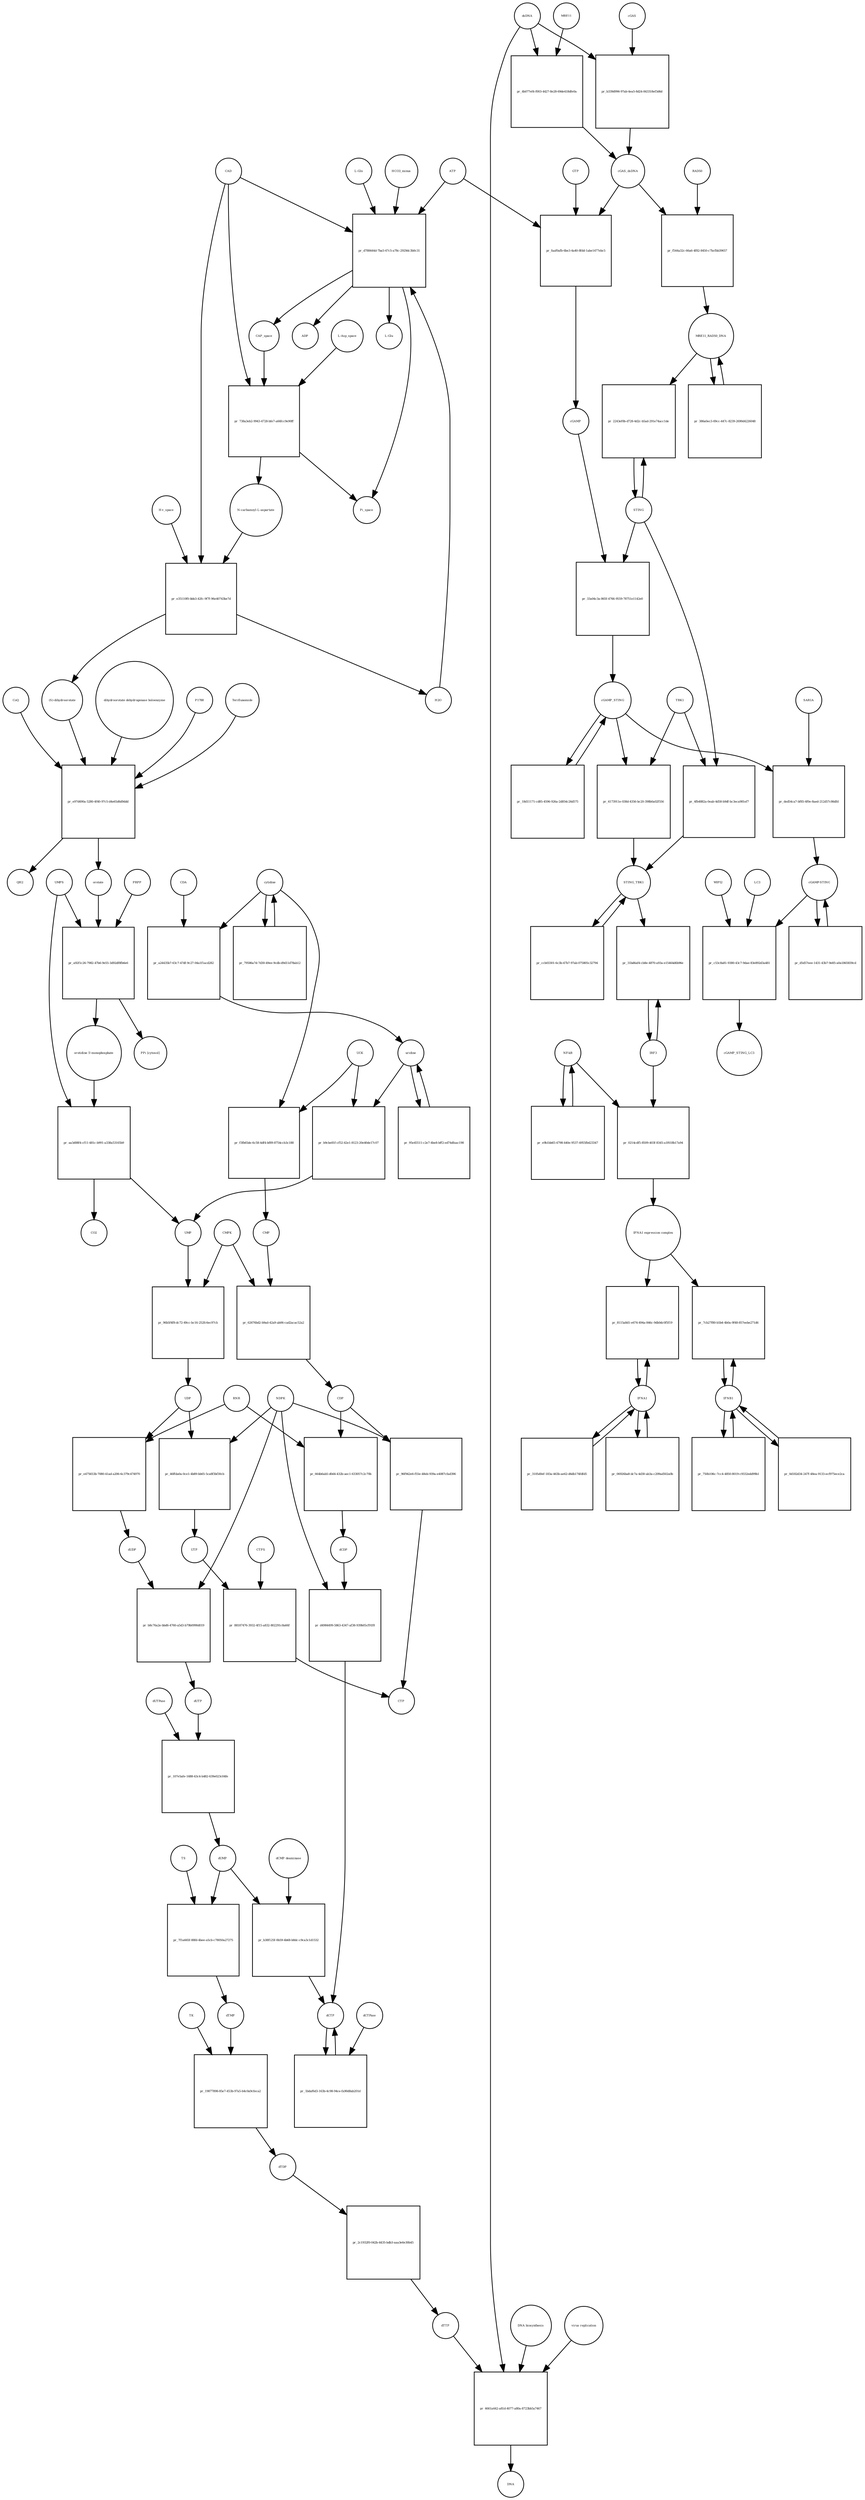 strict digraph  {
"L-Gln" [annotation="", bipartite=0, cls="simple chemical", fontsize=4, label="L-Gln", shape=circle];
"pr_d788444d-7ba5-47c5-a78c-2929dc3b0c31" [annotation="", bipartite=1, cls=process, fontsize=4, label="pr_d788444d-7ba5-47c5-a78c-2929dc3b0c31", shape=square];
CAP_space [annotation="", bipartite=0, cls="simple chemical", fontsize=4, label=CAP_space, shape=circle];
CAD [annotation="", bipartite=0, cls=macromolecule, fontsize=4, label=CAD, shape=circle];
HCO3_minus [annotation="", bipartite=0, cls="simple chemical", fontsize=4, label=HCO3_minus, shape=circle];
H2O [annotation="", bipartite=0, cls="simple chemical", fontsize=4, label=H2O, shape=circle];
ATP [annotation="", bipartite=0, cls="simple chemical", fontsize=4, label=ATP, shape=circle];
"L-Glu" [annotation="", bipartite=0, cls="simple chemical", fontsize=4, label="L-Glu", shape=circle];
ADP [annotation="", bipartite=0, cls="simple chemical", fontsize=4, label=ADP, shape=circle];
Pi_space [annotation="", bipartite=0, cls="simple chemical", fontsize=4, label=Pi_space, shape=circle];
cytidine [annotation="", bipartite=0, cls="simple chemical", fontsize=4, label=cytidine, shape=circle];
"pr_a24435b7-63c7-47df-9c27-04a1f1acd282" [annotation="", bipartite=1, cls=process, fontsize=4, label="pr_a24435b7-63c7-47df-9c27-04a1f1acd282", shape=square];
uridine [annotation="", bipartite=0, cls="simple chemical", fontsize=4, label=uridine, shape=circle];
CDA [annotation="", bipartite=0, cls=macromolecule, fontsize=4, label=CDA, shape=circle];
"pr_b9cbe81f-cf52-42e1-8123-20e40de17c07" [annotation="", bipartite=1, cls=process, fontsize=4, label="pr_b9cbe81f-cf52-42e1-8123-20e40de17c07", shape=square];
UMP [annotation="", bipartite=0, cls="simple chemical", fontsize=4, label=UMP, shape=circle];
UCK [annotation="", bipartite=0, cls=macromolecule, fontsize=4, label=UCK, shape=circle];
"pr_f3fb65de-6c58-4df4-bf89-8754ccb3c188" [annotation="", bipartite=1, cls=process, fontsize=4, label="pr_f3fb65de-6c58-4df4-bf89-8754ccb3c188", shape=square];
CMP [annotation="", bipartite=0, cls="simple chemical", fontsize=4, label=CMP, shape=circle];
"pr_95e45511-c2e7-4be8-bff2-ed74dfaac198" [annotation="", bipartite=1, cls=process, fontsize=4, label="pr_95e45511-c2e7-4be8-bff2-ed74dfaac198", shape=square];
"pr_79586a7d-7d30-49ee-9cdb-d9d11d78ab12" [annotation="", bipartite=1, cls=process, fontsize=4, label="pr_79586a7d-7d30-49ee-9cdb-d9d11d78ab12", shape=square];
"pr_96b5f4f8-dc72-49cc-bc16-252fc6ec97cb" [annotation="", bipartite=1, cls=process, fontsize=4, label="pr_96b5f4f8-dc72-49cc-bc16-252fc6ec97cb", shape=square];
UDP [annotation="", bipartite=0, cls="simple chemical", fontsize=4, label=UDP, shape=circle];
CMPK [annotation="", bipartite=0, cls=macromolecule, fontsize=4, label=CMPK, shape=circle];
"pr_62676bd2-b9ad-42a9-ab06-cad2acac52a2" [annotation="", bipartite=1, cls=process, fontsize=4, label="pr_62676bd2-b9ad-42a9-ab06-cad2acac52a2", shape=square];
CDP [annotation="", bipartite=0, cls="simple chemical", fontsize=4, label=CDP, shape=circle];
"pr_46ffda0a-0ce1-4b89-bb65-5ca8f3bf30cb" [annotation="", bipartite=1, cls=process, fontsize=4, label="pr_46ffda0a-0ce1-4b89-bb65-5ca8f3bf30cb", shape=square];
UTP [annotation="", bipartite=0, cls="simple chemical", fontsize=4, label=UTP, shape=circle];
NDPK [annotation="", bipartite=0, cls=macromolecule, fontsize=4, label=NDPK, shape=circle];
"pr_96f942e6-f55e-48eb-939a-e4087cfad396" [annotation="", bipartite=1, cls=process, fontsize=4, label="pr_96f942e6-f55e-48eb-939a-e4087cfad396", shape=square];
CTP [annotation="", bipartite=0, cls="simple chemical", fontsize=4, label=CTP, shape=circle];
"pr_88187476-3932-4f15-a832-802291c8a66f" [annotation="", bipartite=1, cls=process, fontsize=4, label="pr_88187476-3932-4f15-a832-802291c8a66f", shape=square];
CTPS [annotation="", bipartite=0, cls=macromolecule, fontsize=4, label=CTPS, shape=circle];
"pr_e475653b-7080-41ad-a206-6c379c474970" [annotation="", bipartite=1, cls=process, fontsize=4, label="pr_e475653b-7080-41ad-a206-6c379c474970", shape=square];
dUDP [annotation="", bipartite=0, cls="simple chemical", fontsize=4, label=dUDP, shape=circle];
RNR [annotation="", bipartite=0, cls=macromolecule, fontsize=4, label=RNR, shape=circle];
"pr_b8c76a2e-bbd6-4760-a5d3-b79b0990d019" [annotation="", bipartite=1, cls=process, fontsize=4, label="pr_b8c76a2e-bbd6-4760-a5d3-b79b0990d019", shape=square];
dUTP [annotation="", bipartite=0, cls="simple chemical", fontsize=4, label=dUTP, shape=circle];
dCDP [annotation="", bipartite=0, cls="simple chemical", fontsize=4, label=dCDP, shape=circle];
"pr_d4984499-5863-4347-af38-939b05cf91f8" [annotation="", bipartite=1, cls=process, fontsize=4, label="pr_d4984499-5863-4347-af38-939b05cf91f8", shape=square];
dCTP [annotation="", bipartite=0, cls="simple chemical", fontsize=4, label=dCTP, shape=circle];
"pr_664b6ab5-d0d4-432b-aec1-633057c2c70b" [annotation="", bipartite=1, cls=process, fontsize=4, label="pr_664b6ab5-d0d4-432b-aec1-633057c2c70b", shape=square];
"pr_107e5afe-1688-43c4-b482-639e023c04fe" [annotation="", bipartite=1, cls=process, fontsize=4, label="pr_107e5afe-1688-43c4-b482-639e023c04fe", shape=square];
dUMP [annotation="", bipartite=0, cls="simple chemical", fontsize=4, label=dUMP, shape=circle];
dUTPase [annotation="", bipartite=0, cls=macromolecule, fontsize=4, label=dUTPase, shape=circle];
"pr_1bdaf6d3-163b-4c98-94ce-fa90d8ab201d" [annotation="", bipartite=1, cls=process, fontsize=4, label="pr_1bdaf6d3-163b-4c98-94ce-fa90d8ab201d", shape=square];
dCTPase [annotation="", bipartite=0, cls=macromolecule, fontsize=4, label=dCTPase, shape=circle];
"pr_b38f125f-0b59-4b68-b8dc-c9ca3c1d1532" [annotation="", bipartite=1, cls=process, fontsize=4, label="pr_b38f125f-0b59-4b68-b8dc-c9ca3c1d1532", shape=square];
"dCMP deaminase" [annotation="", bipartite=0, cls=macromolecule, fontsize=4, label="dCMP deaminase", shape=circle];
"pr_7f1a665f-88fd-4bee-a5cb-c78050a27275" [annotation="", bipartite=1, cls=process, fontsize=4, label="pr_7f1a665f-88fd-4bee-a5cb-c78050a27275", shape=square];
dTMP [annotation="", bipartite=0, cls="simple chemical", fontsize=4, label=dTMP, shape=circle];
TS [annotation="", bipartite=0, cls=macromolecule, fontsize=4, label=TS, shape=circle];
"pr_19877898-85e7-453b-97a5-b4c0a9cfeca2" [annotation="", bipartite=1, cls=process, fontsize=4, label="pr_19877898-85e7-453b-97a5-b4c0a9cfeca2", shape=square];
dTDP [annotation="", bipartite=0, cls="simple chemical", fontsize=4, label=dTDP, shape=circle];
TK [annotation="", bipartite=0, cls=macromolecule, fontsize=4, label=TK, shape=circle];
"pr_2c1932f0-042b-4435-bdb3-aaa3e6e30b45" [annotation="", bipartite=1, cls=process, fontsize=4, label="pr_2c1932f0-042b-4435-bdb3-aaa3e6e30b45", shape=square];
dTTP [annotation="", bipartite=0, cls="simple chemical", fontsize=4, label=dTTP, shape=circle];
dsDNA [annotation="", bipartite=0, cls="simple chemical", fontsize=4, label=dsDNA, shape=circle];
"pr_b339d996-97ab-4ea5-8d24-843318ef3d6d" [annotation="", bipartite=1, cls=process, fontsize=4, label="pr_b339d996-97ab-4ea5-8d24-843318ef3d6d", shape=square];
cGAS [annotation="", bipartite=0, cls=macromolecule, fontsize=4, label=cGAS, shape=circle];
cGAS_dsDNA [annotation="", bipartite=0, cls=complex, fontsize=4, label=cGAS_dsDNA, shape=circle];
"pr_faaf0afb-6be3-4a40-8fdd-1abe1477ebc5" [annotation="", bipartite=1, cls=process, fontsize=4, label="pr_faaf0afb-6be3-4a40-8fdd-1abe1477ebc5", shape=square];
GTP [annotation="", bipartite=0, cls="simple chemical", fontsize=4, label=GTP, shape=circle];
cGAMP [annotation="", bipartite=0, cls="simple chemical", fontsize=4, label=cGAMP, shape=circle];
"pr_33a04c3a-865f-4766-9559-78751e1142e0" [annotation="", bipartite=1, cls=process, fontsize=4, label="pr_33a04c3a-865f-4766-9559-78751e1142e0", shape=square];
STING [annotation="", bipartite=0, cls="macromolecule multimer", fontsize=4, label=STING, shape=circle];
cGAMP_STING [annotation="", bipartite=0, cls=complex, fontsize=4, label=cGAMP_STING, shape=circle];
TBK1 [annotation="", bipartite=0, cls=macromolecule, fontsize=4, label=TBK1, shape=circle];
"pr_4173911e-038d-4356-bc20-398b0a02f556" [annotation="", bipartite=1, cls=process, fontsize=4, label="pr_4173911e-038d-4356-bc20-398b0a02f556", shape=square];
STING_TBK1 [annotation="", bipartite=0, cls=complex, fontsize=4, label=STING_TBK1, shape=circle];
"pr_18d11171-cd85-4596-926a-2d854c26d575" [annotation="", bipartite=1, cls=process, fontsize=4, label="pr_18d11171-cd85-4596-926a-2d854c26d575", shape=square];
"pr_ccb03301-6c3b-47b7-97ab-075805c32794" [annotation="", bipartite=1, cls=process, fontsize=4, label="pr_ccb03301-6c3b-47b7-97ab-075805c32794", shape=square];
"NF-kB" [annotation="", bipartite=0, cls=complex, fontsize=4, label="NF-kB", shape=circle];
"pr_e9b1bb65-4798-440e-9537-4955fb423347" [annotation="", bipartite=1, cls=process, fontsize=4, label="pr_e9b1bb65-4798-440e-9537-4955fb423347", shape=square];
IFNA1 [annotation="", bipartite=0, cls="nucleic acid feature", fontsize=4, label=IFNA1, shape=circle];
"pr_06926ba8-dc7a-4d30-ab3a-c209ad502a0b" [annotation="", bipartite=1, cls=process, fontsize=4, label="pr_06926ba8-dc7a-4d30-ab3a-c209ad502a0b", shape=square];
IFNB1 [annotation="", bipartite=0, cls="nucleic acid feature", fontsize=4, label=IFNB1, shape=circle];
"pr_0d182d34-247f-48ea-9133-ecf975ece2ca" [annotation="", bipartite=1, cls=process, fontsize=4, label="pr_0d182d34-247f-48ea-9133-ecf975ece2ca", shape=square];
"pr_3105d0ef-183a-463b-ae62-d6db174fdfd5" [annotation="", bipartite=1, cls=process, fontsize=4, label="pr_3105d0ef-183a-463b-ae62-d6db174fdfd5", shape=square];
"pr_750b106c-7cc4-4850-8019-c9332edd99b1" [annotation="", bipartite=1, cls=process, fontsize=4, label="pr_750b106c-7cc4-4850-8019-c9332edd99b1", shape=square];
"pr_7cb27f80-b5b4-4b0a-9f48-857eebe271d6" [annotation="", bipartite=1, cls=process, fontsize=4, label="pr_7cb27f80-b5b4-4b0a-9f48-857eebe271d6", shape=square];
"IFNA1 expression complex" [annotation="", bipartite=0, cls=complex, fontsize=4, label="IFNA1 expression complex", shape=circle];
"cGAMP-STING" [annotation="", bipartite=0, cls=complex, fontsize=4, label="cGAMP-STING", shape=circle];
"pr_d5d57eee-1431-43b7-9e85-a0a1865839cd" [annotation="", bipartite=1, cls=process, fontsize=4, label="pr_d5d57eee-1431-43b7-9e85-a0a1865839cd", shape=square];
"pr_4b077ef4-f003-4427-8e28-69de418dfe0a" [annotation="", bipartite=1, cls=process, fontsize=4, label="pr_4b077ef4-f003-4427-8e28-69de418dfe0a", shape=square];
MRE11 [annotation="", bipartite=0, cls="macromolecule multimer", fontsize=4, label=MRE11, shape=circle];
RAD50 [annotation="", bipartite=0, cls="macromolecule multimer", fontsize=4, label=RAD50, shape=circle];
"pr_f544a32c-66a6-4f82-8450-c7bcfbb39657" [annotation="", bipartite=1, cls=process, fontsize=4, label="pr_f544a32c-66a6-4f82-8450-c7bcfbb39657", shape=square];
MRE11_RAD50_DNA [annotation="", bipartite=0, cls=complex, fontsize=4, label=MRE11_RAD50_DNA, shape=circle];
IRF3 [annotation="", bipartite=0, cls="macromolecule multimer", fontsize=4, label=IRF3, shape=circle];
"pr_31bd6af4-cb8e-4870-a93a-e15464d6b96e" [annotation="", bipartite=1, cls=process, fontsize=4, label="pr_31bd6af4-cb8e-4870-a93a-e15464d6b96e", shape=square];
"pr_ded54ca7-bf85-4f0e-8aed-212d57c86dfd" [annotation="", bipartite=1, cls=process, fontsize=4, label="pr_ded54ca7-bf85-4f0e-8aed-212d57c86dfd", shape=square];
SAR1A [annotation="", bipartite=0, cls=macromolecule, fontsize=4, label=SAR1A, shape=circle];
"pr_c53c8a81-9380-43c7-9dae-83e892d3a481" [annotation="", bipartite=1, cls=process, fontsize=4, label="pr_c53c8a81-9380-43c7-9dae-83e892d3a481", shape=square];
LC3 [annotation="", bipartite=0, cls=macromolecule, fontsize=4, label=LC3, shape=circle];
cGAMP_STING_LC3 [annotation="", bipartite=0, cls=complex, fontsize=4, label=cGAMP_STING_LC3, shape=circle];
WIPI2 [annotation="", bipartite=0, cls=macromolecule, fontsize=4, label=WIPI2, shape=circle];
"pr_2243ef0b-d728-4d2c-b5ad-291e74acc1de" [annotation="", bipartite=1, cls=process, fontsize=4, label="pr_2243ef0b-d728-4d2c-b5ad-291e74acc1de", shape=square];
"pr_4fb4882a-0eab-4d58-b9df-bc3eca981ef7" [annotation="", bipartite=1, cls=process, fontsize=4, label="pr_4fb4882a-0eab-4d58-b9df-bc3eca981ef7", shape=square];
"pr_386a0ec3-69cc-447c-8239-2690d4226048" [annotation="", bipartite=1, cls=process, fontsize=4, label="pr_386a0ec3-69cc-447c-8239-2690d4226048", shape=square];
"pr_738a3eb2-9943-4728-bfe7-a66fcc9e90ff" [annotation="", bipartite=1, cls=process, fontsize=4, label="pr_738a3eb2-9943-4728-bfe7-a66fcc9e90ff", shape=square];
"N-carbamoyl-L-aspartate" [annotation="", bipartite=0, cls="simple chemical", fontsize=4, label="N-carbamoyl-L-aspartate", shape=circle];
"L-Asp_space" [annotation="", bipartite=0, cls="simple chemical", fontsize=4, label="L-Asp_space", shape=circle];
"pr_e35110f0-bbb3-42fc-9f7f-96e40743be7d" [annotation="", bipartite=1, cls=process, fontsize=4, label="pr_e35110f0-bbb3-42fc-9f7f-96e40743be7d", shape=square];
"(S)-dihydroorotate" [annotation="", bipartite=0, cls="simple chemical", fontsize=4, label="(S)-dihydroorotate", shape=circle];
"H+_space" [annotation="", bipartite=0, cls="simple chemical", fontsize=4, label="H+_space", shape=circle];
"pr_e97d490a-5280-4f40-97c5-d4e65d6d9ddd" [annotation="", bipartite=1, cls=process, fontsize=4, label="pr_e97d490a-5280-4f40-97c5-d4e65d6d9ddd", shape=square];
orotate [annotation="", bipartite=0, cls="simple chemical", fontsize=4, label=orotate, shape=circle];
"dihydroorotate dehydrogenase holoenzyme" [annotation="", bipartite=0, cls="simple chemical", fontsize=4, label="dihydroorotate dehydrogenase holoenzyme", shape=circle];
P1788 [annotation="", bipartite=0, cls="simple chemical", fontsize=4, label=P1788, shape=circle];
Teriflunomide [annotation="", bipartite=0, cls="simple chemical", fontsize=4, label=Teriflunomide, shape=circle];
CoQ [annotation="", bipartite=0, cls="simple chemical", fontsize=4, label=CoQ, shape=circle];
QH2 [annotation="", bipartite=0, cls="simple chemical", fontsize=4, label=QH2, shape=circle];
"pr_a92f1c26-7982-47b6-9e55-3d92df8fb6e6" [annotation="", bipartite=1, cls=process, fontsize=4, label="pr_a92f1c26-7982-47b6-9e55-3d92df8fb6e6", shape=square];
"orotidine 5'-monophosphate" [annotation="", bipartite=0, cls="simple chemical", fontsize=4, label="orotidine 5'-monophosphate", shape=circle];
UMPS [annotation="", bipartite=0, cls="macromolecule multimer", fontsize=4, label=UMPS, shape=circle];
PRPP [annotation="", bipartite=0, cls="simple chemical", fontsize=4, label=PRPP, shape=circle];
"PPi [cytosol]" [annotation="", bipartite=0, cls="simple chemical", fontsize=4, label="PPi [cytosol]", shape=circle];
"pr_aa3d08f4-cf11-481c-b991-a338a53165b9" [annotation="", bipartite=1, cls=process, fontsize=4, label="pr_aa3d08f4-cf11-481c-b991-a338a53165b9", shape=square];
CO2 [annotation="", bipartite=0, cls="simple chemical", fontsize=4, label=CO2, shape=circle];
"pr_4661a442-a81d-4077-a80a-8723bb5a7467" [annotation="", bipartite=1, cls=process, fontsize=4, label="pr_4661a442-a81d-4077-a80a-8723bb5a7467", shape=square];
DNA [annotation="", bipartite=0, cls="nucleic acid feature", fontsize=4, label=DNA, shape=circle];
"DNA biosynthesis" [annotation="urn_miriam_obo.go_GO%3A0071897", bipartite=0, cls=phenotype, fontsize=4, label="DNA biosynthesis", shape=circle];
"virus replication" [annotation="", bipartite=0, cls=phenotype, fontsize=4, label="virus replication", shape=circle];
"pr_8115a8d1-e674-494a-846c-9db0dc0f5f19" [annotation="", bipartite=1, cls=process, fontsize=4, label="pr_8115a8d1-e674-494a-846c-9db0dc0f5f19", shape=square];
"pr_0214cdf5-8509-403f-8345-a1f618b17a94" [annotation="", bipartite=1, cls=process, fontsize=4, label="pr_0214cdf5-8509-403f-8345-a1f618b17a94", shape=square];
"L-Gln" -> "pr_d788444d-7ba5-47c5-a78c-2929dc3b0c31"  [annotation="", interaction_type=consumption];
"pr_d788444d-7ba5-47c5-a78c-2929dc3b0c31" -> CAP_space  [annotation="", interaction_type=production];
"pr_d788444d-7ba5-47c5-a78c-2929dc3b0c31" -> "L-Glu"  [annotation="", interaction_type=production];
"pr_d788444d-7ba5-47c5-a78c-2929dc3b0c31" -> ADP  [annotation="", interaction_type=production];
"pr_d788444d-7ba5-47c5-a78c-2929dc3b0c31" -> Pi_space  [annotation="", interaction_type=production];
CAP_space -> "pr_738a3eb2-9943-4728-bfe7-a66fcc9e90ff"  [annotation="", interaction_type=consumption];
CAD -> "pr_d788444d-7ba5-47c5-a78c-2929dc3b0c31"  [annotation=urn_miriam_reactome_REACT_1698, interaction_type=catalysis];
CAD -> "pr_738a3eb2-9943-4728-bfe7-a66fcc9e90ff"  [annotation=urn_miriam_reactome_REACT_1698, interaction_type=catalysis];
CAD -> "pr_e35110f0-bbb3-42fc-9f7f-96e40743be7d"  [annotation=urn_miriam_reactome_REACT_1698, interaction_type=catalysis];
HCO3_minus -> "pr_d788444d-7ba5-47c5-a78c-2929dc3b0c31"  [annotation="", interaction_type=consumption];
H2O -> "pr_d788444d-7ba5-47c5-a78c-2929dc3b0c31"  [annotation="", interaction_type=consumption];
ATP -> "pr_d788444d-7ba5-47c5-a78c-2929dc3b0c31"  [annotation="", interaction_type=consumption];
ATP -> "pr_faaf0afb-6be3-4a40-8fdd-1abe1477ebc5"  [annotation="", interaction_type=consumption];
cytidine -> "pr_a24435b7-63c7-47df-9c27-04a1f1acd282"  [annotation="", interaction_type=consumption];
cytidine -> "pr_f3fb65de-6c58-4df4-bf89-8754ccb3c188"  [annotation="", interaction_type=consumption];
cytidine -> "pr_79586a7d-7d30-49ee-9cdb-d9d11d78ab12"  [annotation="", interaction_type=consumption];
"pr_a24435b7-63c7-47df-9c27-04a1f1acd282" -> uridine  [annotation="", interaction_type=production];
uridine -> "pr_b9cbe81f-cf52-42e1-8123-20e40de17c07"  [annotation="", interaction_type=consumption];
uridine -> "pr_95e45511-c2e7-4be8-bff2-ed74dfaac198"  [annotation="", interaction_type=consumption];
CDA -> "pr_a24435b7-63c7-47df-9c27-04a1f1acd282"  [annotation="", interaction_type=catalysis];
"pr_b9cbe81f-cf52-42e1-8123-20e40de17c07" -> UMP  [annotation="", interaction_type=production];
UMP -> "pr_96b5f4f8-dc72-49cc-bc16-252fc6ec97cb"  [annotation="", interaction_type=consumption];
UCK -> "pr_b9cbe81f-cf52-42e1-8123-20e40de17c07"  [annotation="", interaction_type=catalysis];
UCK -> "pr_f3fb65de-6c58-4df4-bf89-8754ccb3c188"  [annotation="", interaction_type=catalysis];
"pr_f3fb65de-6c58-4df4-bf89-8754ccb3c188" -> CMP  [annotation="", interaction_type=production];
CMP -> "pr_62676bd2-b9ad-42a9-ab06-cad2acac52a2"  [annotation="", interaction_type=consumption];
"pr_95e45511-c2e7-4be8-bff2-ed74dfaac198" -> uridine  [annotation="", interaction_type=production];
"pr_79586a7d-7d30-49ee-9cdb-d9d11d78ab12" -> cytidine  [annotation="", interaction_type=production];
"pr_96b5f4f8-dc72-49cc-bc16-252fc6ec97cb" -> UDP  [annotation="", interaction_type=production];
UDP -> "pr_46ffda0a-0ce1-4b89-bb65-5ca8f3bf30cb"  [annotation="", interaction_type=consumption];
UDP -> "pr_e475653b-7080-41ad-a206-6c379c474970"  [annotation="", interaction_type=consumption];
CMPK -> "pr_96b5f4f8-dc72-49cc-bc16-252fc6ec97cb"  [annotation="", interaction_type=catalysis];
CMPK -> "pr_62676bd2-b9ad-42a9-ab06-cad2acac52a2"  [annotation="", interaction_type=catalysis];
"pr_62676bd2-b9ad-42a9-ab06-cad2acac52a2" -> CDP  [annotation="", interaction_type=production];
CDP -> "pr_96f942e6-f55e-48eb-939a-e4087cfad396"  [annotation="", interaction_type=consumption];
CDP -> "pr_664b6ab5-d0d4-432b-aec1-633057c2c70b"  [annotation="", interaction_type=consumption];
"pr_46ffda0a-0ce1-4b89-bb65-5ca8f3bf30cb" -> UTP  [annotation="", interaction_type=production];
UTP -> "pr_88187476-3932-4f15-a832-802291c8a66f"  [annotation="", interaction_type=consumption];
NDPK -> "pr_46ffda0a-0ce1-4b89-bb65-5ca8f3bf30cb"  [annotation="", interaction_type=catalysis];
NDPK -> "pr_96f942e6-f55e-48eb-939a-e4087cfad396"  [annotation="", interaction_type=catalysis];
NDPK -> "pr_b8c76a2e-bbd6-4760-a5d3-b79b0990d019"  [annotation="", interaction_type=catalysis];
NDPK -> "pr_d4984499-5863-4347-af38-939b05cf91f8"  [annotation="", interaction_type=catalysis];
"pr_96f942e6-f55e-48eb-939a-e4087cfad396" -> CTP  [annotation="", interaction_type=production];
"pr_88187476-3932-4f15-a832-802291c8a66f" -> CTP  [annotation="", interaction_type=production];
CTPS -> "pr_88187476-3932-4f15-a832-802291c8a66f"  [annotation="", interaction_type=catalysis];
"pr_e475653b-7080-41ad-a206-6c379c474970" -> dUDP  [annotation="", interaction_type=production];
dUDP -> "pr_b8c76a2e-bbd6-4760-a5d3-b79b0990d019"  [annotation="", interaction_type=consumption];
RNR -> "pr_e475653b-7080-41ad-a206-6c379c474970"  [annotation="", interaction_type=catalysis];
RNR -> "pr_664b6ab5-d0d4-432b-aec1-633057c2c70b"  [annotation="", interaction_type=catalysis];
"pr_b8c76a2e-bbd6-4760-a5d3-b79b0990d019" -> dUTP  [annotation="", interaction_type=production];
dUTP -> "pr_107e5afe-1688-43c4-b482-639e023c04fe"  [annotation="", interaction_type=consumption];
dCDP -> "pr_d4984499-5863-4347-af38-939b05cf91f8"  [annotation="", interaction_type=consumption];
"pr_d4984499-5863-4347-af38-939b05cf91f8" -> dCTP  [annotation="", interaction_type=production];
dCTP -> "pr_1bdaf6d3-163b-4c98-94ce-fa90d8ab201d"  [annotation="", interaction_type=consumption];
"pr_664b6ab5-d0d4-432b-aec1-633057c2c70b" -> dCDP  [annotation="", interaction_type=production];
"pr_107e5afe-1688-43c4-b482-639e023c04fe" -> dUMP  [annotation="", interaction_type=production];
dUMP -> "pr_b38f125f-0b59-4b68-b8dc-c9ca3c1d1532"  [annotation="", interaction_type=consumption];
dUMP -> "pr_7f1a665f-88fd-4bee-a5cb-c78050a27275"  [annotation="", interaction_type=consumption];
dUTPase -> "pr_107e5afe-1688-43c4-b482-639e023c04fe"  [annotation="", interaction_type=catalysis];
"pr_1bdaf6d3-163b-4c98-94ce-fa90d8ab201d" -> dCTP  [annotation="", interaction_type=production];
dCTPase -> "pr_1bdaf6d3-163b-4c98-94ce-fa90d8ab201d"  [annotation="", interaction_type=catalysis];
"pr_b38f125f-0b59-4b68-b8dc-c9ca3c1d1532" -> dCTP  [annotation="", interaction_type=production];
"dCMP deaminase" -> "pr_b38f125f-0b59-4b68-b8dc-c9ca3c1d1532"  [annotation="", interaction_type=catalysis];
"pr_7f1a665f-88fd-4bee-a5cb-c78050a27275" -> dTMP  [annotation="", interaction_type=production];
dTMP -> "pr_19877898-85e7-453b-97a5-b4c0a9cfeca2"  [annotation="", interaction_type=consumption];
TS -> "pr_7f1a665f-88fd-4bee-a5cb-c78050a27275"  [annotation="", interaction_type=catalysis];
"pr_19877898-85e7-453b-97a5-b4c0a9cfeca2" -> dTDP  [annotation="", interaction_type=production];
dTDP -> "pr_2c1932f0-042b-4435-bdb3-aaa3e6e30b45"  [annotation="", interaction_type=consumption];
TK -> "pr_19877898-85e7-453b-97a5-b4c0a9cfeca2"  [annotation="", interaction_type=catalysis];
"pr_2c1932f0-042b-4435-bdb3-aaa3e6e30b45" -> dTTP  [annotation="", interaction_type=production];
dTTP -> "pr_4661a442-a81d-4077-a80a-8723bb5a7467"  [annotation="", interaction_type=consumption];
dsDNA -> "pr_b339d996-97ab-4ea5-8d24-843318ef3d6d"  [annotation="", interaction_type=consumption];
dsDNA -> "pr_4b077ef4-f003-4427-8e28-69de418dfe0a"  [annotation="", interaction_type=consumption];
dsDNA -> "pr_4661a442-a81d-4077-a80a-8723bb5a7467"  [annotation="", interaction_type=consumption];
"pr_b339d996-97ab-4ea5-8d24-843318ef3d6d" -> cGAS_dsDNA  [annotation="", interaction_type=production];
cGAS -> "pr_b339d996-97ab-4ea5-8d24-843318ef3d6d"  [annotation="", interaction_type=consumption];
cGAS_dsDNA -> "pr_faaf0afb-6be3-4a40-8fdd-1abe1477ebc5"  [annotation="", interaction_type=catalysis];
cGAS_dsDNA -> "pr_f544a32c-66a6-4f82-8450-c7bcfbb39657"  [annotation="", interaction_type=consumption];
"pr_faaf0afb-6be3-4a40-8fdd-1abe1477ebc5" -> cGAMP  [annotation="", interaction_type=production];
GTP -> "pr_faaf0afb-6be3-4a40-8fdd-1abe1477ebc5"  [annotation="", interaction_type=consumption];
cGAMP -> "pr_33a04c3a-865f-4766-9559-78751e1142e0"  [annotation="", interaction_type=consumption];
"pr_33a04c3a-865f-4766-9559-78751e1142e0" -> cGAMP_STING  [annotation="", interaction_type=production];
STING -> "pr_33a04c3a-865f-4766-9559-78751e1142e0"  [annotation="", interaction_type=consumption];
STING -> "pr_2243ef0b-d728-4d2c-b5ad-291e74acc1de"  [annotation="", interaction_type=consumption];
STING -> "pr_4fb4882a-0eab-4d58-b9df-bc3eca981ef7"  [annotation="", interaction_type=consumption];
cGAMP_STING -> "pr_4173911e-038d-4356-bc20-398b0a02f556"  [annotation="", interaction_type=consumption];
cGAMP_STING -> "pr_18d11171-cd85-4596-926a-2d854c26d575"  [annotation="", interaction_type=consumption];
cGAMP_STING -> "pr_ded54ca7-bf85-4f0e-8aed-212d57c86dfd"  [annotation="", interaction_type=consumption];
TBK1 -> "pr_4173911e-038d-4356-bc20-398b0a02f556"  [annotation="", interaction_type=consumption];
TBK1 -> "pr_4fb4882a-0eab-4d58-b9df-bc3eca981ef7"  [annotation="", interaction_type=consumption];
"pr_4173911e-038d-4356-bc20-398b0a02f556" -> STING_TBK1  [annotation="", interaction_type=production];
STING_TBK1 -> "pr_ccb03301-6c3b-47b7-97ab-075805c32794"  [annotation="", interaction_type=consumption];
STING_TBK1 -> "pr_31bd6af4-cb8e-4870-a93a-e15464d6b96e"  [annotation="", interaction_type=catalysis];
"pr_18d11171-cd85-4596-926a-2d854c26d575" -> cGAMP_STING  [annotation="", interaction_type=production];
"pr_ccb03301-6c3b-47b7-97ab-075805c32794" -> STING_TBK1  [annotation="", interaction_type=production];
"NF-kB" -> "pr_e9b1bb65-4798-440e-9537-4955fb423347"  [annotation="", interaction_type=consumption];
"NF-kB" -> "pr_0214cdf5-8509-403f-8345-a1f618b17a94"  [annotation="", interaction_type=consumption];
"pr_e9b1bb65-4798-440e-9537-4955fb423347" -> "NF-kB"  [annotation="", interaction_type=production];
IFNA1 -> "pr_06926ba8-dc7a-4d30-ab3a-c209ad502a0b"  [annotation="", interaction_type=consumption];
IFNA1 -> "pr_3105d0ef-183a-463b-ae62-d6db174fdfd5"  [annotation="", interaction_type=consumption];
IFNA1 -> "pr_8115a8d1-e674-494a-846c-9db0dc0f5f19"  [annotation="", interaction_type=consumption];
"pr_06926ba8-dc7a-4d30-ab3a-c209ad502a0b" -> IFNA1  [annotation="", interaction_type=production];
IFNB1 -> "pr_0d182d34-247f-48ea-9133-ecf975ece2ca"  [annotation="", interaction_type=consumption];
IFNB1 -> "pr_750b106c-7cc4-4850-8019-c9332edd99b1"  [annotation="", interaction_type=consumption];
IFNB1 -> "pr_7cb27f80-b5b4-4b0a-9f48-857eebe271d6"  [annotation="", interaction_type=consumption];
"pr_0d182d34-247f-48ea-9133-ecf975ece2ca" -> IFNB1  [annotation="", interaction_type=production];
"pr_3105d0ef-183a-463b-ae62-d6db174fdfd5" -> IFNA1  [annotation="", interaction_type=production];
"pr_750b106c-7cc4-4850-8019-c9332edd99b1" -> IFNB1  [annotation="", interaction_type=production];
"pr_7cb27f80-b5b4-4b0a-9f48-857eebe271d6" -> IFNB1  [annotation="", interaction_type=production];
"IFNA1 expression complex" -> "pr_7cb27f80-b5b4-4b0a-9f48-857eebe271d6"  [annotation="", interaction_type=stimulation];
"IFNA1 expression complex" -> "pr_8115a8d1-e674-494a-846c-9db0dc0f5f19"  [annotation="", interaction_type=stimulation];
"cGAMP-STING" -> "pr_d5d57eee-1431-43b7-9e85-a0a1865839cd"  [annotation="", interaction_type=consumption];
"cGAMP-STING" -> "pr_c53c8a81-9380-43c7-9dae-83e892d3a481"  [annotation="", interaction_type=consumption];
"pr_d5d57eee-1431-43b7-9e85-a0a1865839cd" -> "cGAMP-STING"  [annotation="", interaction_type=production];
"pr_4b077ef4-f003-4427-8e28-69de418dfe0a" -> cGAS_dsDNA  [annotation="", interaction_type=production];
MRE11 -> "pr_4b077ef4-f003-4427-8e28-69de418dfe0a"  [annotation="", interaction_type=consumption];
RAD50 -> "pr_f544a32c-66a6-4f82-8450-c7bcfbb39657"  [annotation="", interaction_type=consumption];
"pr_f544a32c-66a6-4f82-8450-c7bcfbb39657" -> MRE11_RAD50_DNA  [annotation="", interaction_type=production];
MRE11_RAD50_DNA -> "pr_2243ef0b-d728-4d2c-b5ad-291e74acc1de"  [annotation="", interaction_type=catalysis];
MRE11_RAD50_DNA -> "pr_386a0ec3-69cc-447c-8239-2690d4226048"  [annotation="", interaction_type=consumption];
IRF3 -> "pr_31bd6af4-cb8e-4870-a93a-e15464d6b96e"  [annotation="", interaction_type=consumption];
IRF3 -> "pr_0214cdf5-8509-403f-8345-a1f618b17a94"  [annotation="", interaction_type=consumption];
"pr_31bd6af4-cb8e-4870-a93a-e15464d6b96e" -> IRF3  [annotation="", interaction_type=production];
"pr_ded54ca7-bf85-4f0e-8aed-212d57c86dfd" -> "cGAMP-STING"  [annotation="", interaction_type=production];
SAR1A -> "pr_ded54ca7-bf85-4f0e-8aed-212d57c86dfd"  [annotation="", interaction_type=catalysis];
"pr_c53c8a81-9380-43c7-9dae-83e892d3a481" -> cGAMP_STING_LC3  [annotation="", interaction_type=production];
LC3 -> "pr_c53c8a81-9380-43c7-9dae-83e892d3a481"  [annotation="", interaction_type=consumption];
WIPI2 -> "pr_c53c8a81-9380-43c7-9dae-83e892d3a481"  [annotation="", interaction_type=catalysis];
"pr_2243ef0b-d728-4d2c-b5ad-291e74acc1de" -> STING  [annotation="", interaction_type=production];
"pr_4fb4882a-0eab-4d58-b9df-bc3eca981ef7" -> STING_TBK1  [annotation="", interaction_type=production];
"pr_386a0ec3-69cc-447c-8239-2690d4226048" -> MRE11_RAD50_DNA  [annotation="", interaction_type=production];
"pr_738a3eb2-9943-4728-bfe7-a66fcc9e90ff" -> "N-carbamoyl-L-aspartate"  [annotation="", interaction_type=production];
"pr_738a3eb2-9943-4728-bfe7-a66fcc9e90ff" -> Pi_space  [annotation="", interaction_type=production];
"N-carbamoyl-L-aspartate" -> "pr_e35110f0-bbb3-42fc-9f7f-96e40743be7d"  [annotation="", interaction_type=consumption];
"L-Asp_space" -> "pr_738a3eb2-9943-4728-bfe7-a66fcc9e90ff"  [annotation="", interaction_type=consumption];
"pr_e35110f0-bbb3-42fc-9f7f-96e40743be7d" -> "(S)-dihydroorotate"  [annotation="", interaction_type=production];
"pr_e35110f0-bbb3-42fc-9f7f-96e40743be7d" -> H2O  [annotation="", interaction_type=production];
"(S)-dihydroorotate" -> "pr_e97d490a-5280-4f40-97c5-d4e65d6d9ddd"  [annotation="", interaction_type=consumption];
"H+_space" -> "pr_e35110f0-bbb3-42fc-9f7f-96e40743be7d"  [annotation="", interaction_type=consumption];
"pr_e97d490a-5280-4f40-97c5-d4e65d6d9ddd" -> orotate  [annotation="", interaction_type=production];
"pr_e97d490a-5280-4f40-97c5-d4e65d6d9ddd" -> QH2  [annotation="", interaction_type=production];
orotate -> "pr_a92f1c26-7982-47b6-9e55-3d92df8fb6e6"  [annotation="", interaction_type=consumption];
"dihydroorotate dehydrogenase holoenzyme" -> "pr_e97d490a-5280-4f40-97c5-d4e65d6d9ddd"  [annotation=urn_miriam_reactome_REACT_1698, interaction_type=catalysis];
P1788 -> "pr_e97d490a-5280-4f40-97c5-d4e65d6d9ddd"  [annotation=urn_miriam_reactome_REACT_1698, interaction_type=inhibition];
Teriflunomide -> "pr_e97d490a-5280-4f40-97c5-d4e65d6d9ddd"  [annotation=urn_miriam_reactome_REACT_1698, interaction_type=inhibition];
CoQ -> "pr_e97d490a-5280-4f40-97c5-d4e65d6d9ddd"  [annotation="", interaction_type=consumption];
"pr_a92f1c26-7982-47b6-9e55-3d92df8fb6e6" -> "orotidine 5'-monophosphate"  [annotation="", interaction_type=production];
"pr_a92f1c26-7982-47b6-9e55-3d92df8fb6e6" -> "PPi [cytosol]"  [annotation="", interaction_type=production];
"orotidine 5'-monophosphate" -> "pr_aa3d08f4-cf11-481c-b991-a338a53165b9"  [annotation="", interaction_type=consumption];
UMPS -> "pr_a92f1c26-7982-47b6-9e55-3d92df8fb6e6"  [annotation=urn_miriam_reactome_REACT_1698, interaction_type=catalysis];
UMPS -> "pr_aa3d08f4-cf11-481c-b991-a338a53165b9"  [annotation=urn_miriam_reactome_REACT_1698, interaction_type=catalysis];
PRPP -> "pr_a92f1c26-7982-47b6-9e55-3d92df8fb6e6"  [annotation="", interaction_type=consumption];
"pr_aa3d08f4-cf11-481c-b991-a338a53165b9" -> UMP  [annotation="", interaction_type=production];
"pr_aa3d08f4-cf11-481c-b991-a338a53165b9" -> CO2  [annotation="", interaction_type=production];
"pr_4661a442-a81d-4077-a80a-8723bb5a7467" -> DNA  [annotation="", interaction_type=production];
"DNA biosynthesis" -> "pr_4661a442-a81d-4077-a80a-8723bb5a7467"  [annotation="", interaction_type=catalysis];
"virus replication" -> "pr_4661a442-a81d-4077-a80a-8723bb5a7467"  [annotation="", interaction_type=inhibition];
"pr_8115a8d1-e674-494a-846c-9db0dc0f5f19" -> IFNA1  [annotation="", interaction_type=production];
"pr_0214cdf5-8509-403f-8345-a1f618b17a94" -> "IFNA1 expression complex"  [annotation="", interaction_type=production];
}
